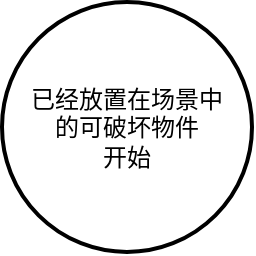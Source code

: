 <mxfile version="24.9.1">
  <diagram name="第 1 页" id="Va7lesuhmlkd4zRvfCV4">
    <mxGraphModel dx="2074" dy="1098" grid="0" gridSize="10" guides="1" tooltips="1" connect="1" arrows="1" fold="1" page="0" pageScale="1" pageWidth="827" pageHeight="1169" math="0" shadow="0">
      <root>
        <mxCell id="0" />
        <mxCell id="1" parent="0" />
        <mxCell id="n4h6cx65gVVSt2BHoM08-3" value="&lt;div&gt;已经放置在场景中&lt;/div&gt;&lt;div&gt;的可破坏物件&lt;/div&gt;&lt;div&gt;开始&lt;/div&gt;" style="strokeWidth=2;html=1;shape=mxgraph.flowchart.start_2;whiteSpace=wrap;" vertex="1" parent="1">
          <mxGeometry x="169" y="103" width="125" height="125" as="geometry" />
        </mxCell>
      </root>
    </mxGraphModel>
  </diagram>
</mxfile>
